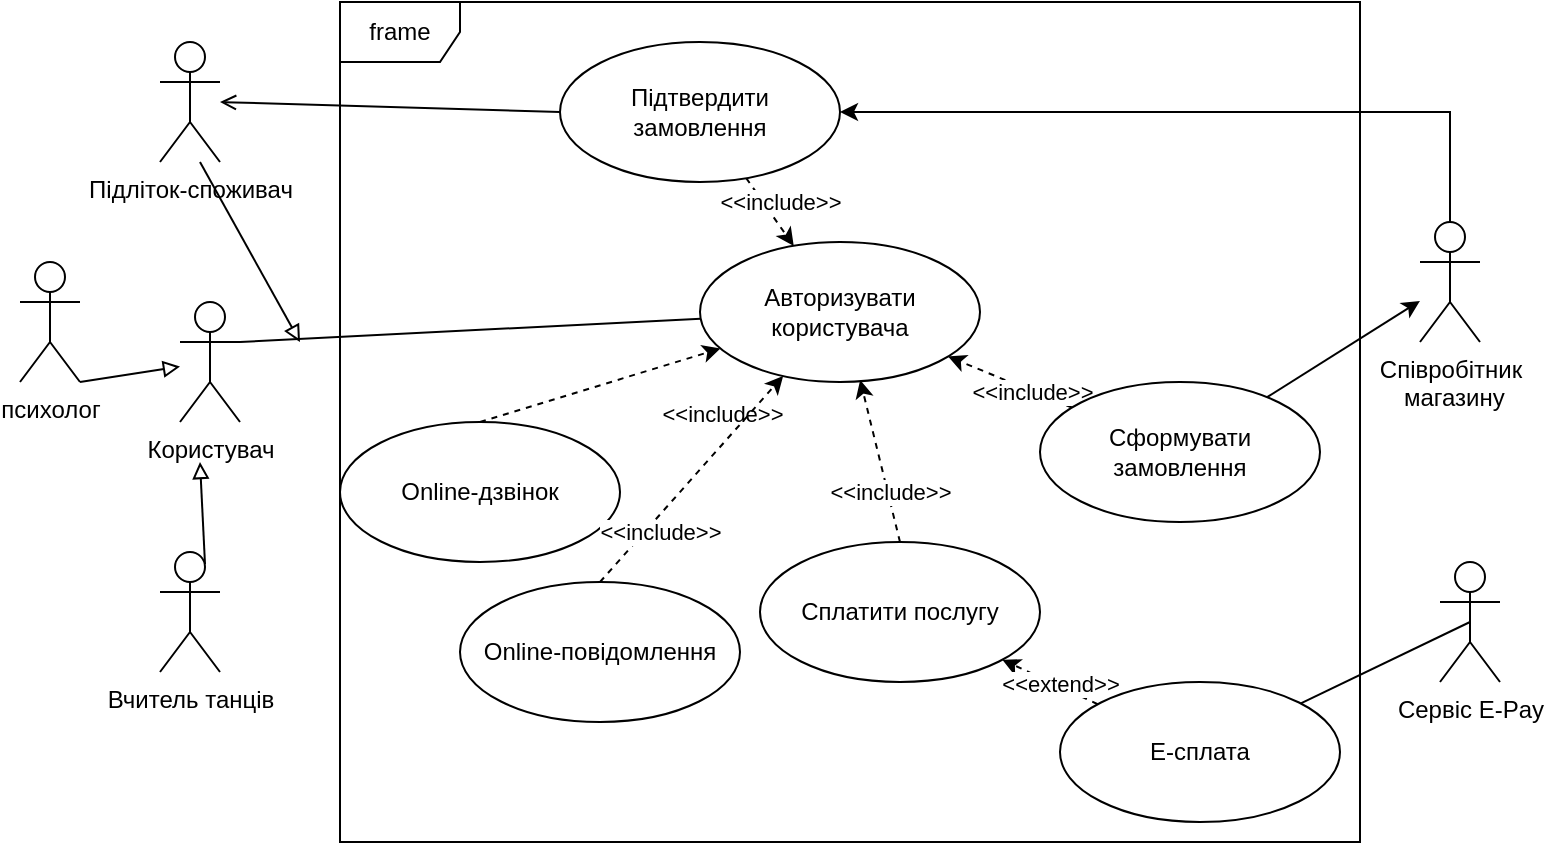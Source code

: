 <mxfile version="20.3.0" type="google"><diagram name="Page-1" id="929967ad-93f9-6ef4-fab6-5d389245f69c"><mxGraphModel dx="989" dy="530" grid="1" gridSize="10" guides="1" tooltips="1" connect="1" arrows="1" fold="1" page="1" pageScale="1.5" pageWidth="1169" pageHeight="826" background="none" math="0" shadow="0"><root><mxCell id="0" style=";html=1;"/><mxCell id="1" style=";html=1;" parent="0"/><mxCell id="KmxMTtSWcAT4llv7oE0G-30" style="edgeStyle=none;rounded=0;orthogonalLoop=1;jettySize=auto;html=1;fontFamily=Helvetica;endArrow=block;endFill=0;" edge="1" parent="1"><mxGeometry relative="1" as="geometry"><mxPoint x="190" y="230" as="targetPoint"/><mxPoint x="140" y="140" as="sourcePoint"/></mxGeometry></mxCell><mxCell id="KmxMTtSWcAT4llv7oE0G-1" value="Підліток-споживач" style="shape=umlActor;verticalLabelPosition=bottom;verticalAlign=top;html=1;outlineConnect=0;" vertex="1" parent="1"><mxGeometry x="120" y="80" width="30" height="60" as="geometry"/></mxCell><mxCell id="KmxMTtSWcAT4llv7oE0G-46" style="edgeStyle=none;rounded=0;orthogonalLoop=1;jettySize=auto;html=1;exitX=1;exitY=1;exitDx=0;exitDy=0;exitPerimeter=0;fontFamily=Helvetica;endArrow=block;endFill=0;" edge="1" parent="1" source="KmxMTtSWcAT4llv7oE0G-3" target="KmxMTtSWcAT4llv7oE0G-8"><mxGeometry relative="1" as="geometry"/></mxCell><mxCell id="KmxMTtSWcAT4llv7oE0G-3" value="психолог" style="shape=umlActor;verticalLabelPosition=bottom;verticalAlign=top;html=1;outlineConnect=0;" vertex="1" parent="1"><mxGeometry x="50" y="190" width="30" height="60" as="geometry"/></mxCell><mxCell id="KmxMTtSWcAT4llv7oE0G-48" style="edgeStyle=orthogonalEdgeStyle;rounded=0;orthogonalLoop=1;jettySize=auto;html=1;exitX=0.5;exitY=0;exitDx=0;exitDy=0;exitPerimeter=0;entryX=1;entryY=0.5;entryDx=0;entryDy=0;fontFamily=Helvetica;endArrow=classic;endFill=1;" edge="1" parent="1" source="KmxMTtSWcAT4llv7oE0G-4" target="KmxMTtSWcAT4llv7oE0G-27"><mxGeometry relative="1" as="geometry"/></mxCell><mxCell id="KmxMTtSWcAT4llv7oE0G-4" value="Співробітник&lt;br&gt;&amp;nbsp;магазину" style="shape=umlActor;verticalLabelPosition=bottom;verticalAlign=top;html=1;outlineConnect=0;" vertex="1" parent="1"><mxGeometry x="750" y="170" width="30" height="60" as="geometry"/></mxCell><mxCell id="KmxMTtSWcAT4llv7oE0G-28" style="rounded=0;orthogonalLoop=1;jettySize=auto;html=1;exitX=1;exitY=0.333;exitDx=0;exitDy=0;exitPerimeter=0;fontFamily=Helvetica;endArrow=none;endFill=0;" edge="1" parent="1" source="KmxMTtSWcAT4llv7oE0G-8" target="KmxMTtSWcAT4llv7oE0G-14"><mxGeometry relative="1" as="geometry"/></mxCell><mxCell id="KmxMTtSWcAT4llv7oE0G-8" value="Користувач" style="shape=umlActor;verticalLabelPosition=bottom;verticalAlign=top;html=1;outlineConnect=0;" vertex="1" parent="1"><mxGeometry x="130" y="210" width="30" height="60" as="geometry"/></mxCell><mxCell id="KmxMTtSWcAT4llv7oE0G-9" value="frame" style="shape=umlFrame;whiteSpace=wrap;html=1;" vertex="1" parent="1"><mxGeometry x="210" y="60" width="510" height="420" as="geometry"/></mxCell><mxCell id="KmxMTtSWcAT4llv7oE0G-14" value="Авторизувати користувача" style="ellipse;whiteSpace=wrap;html=1;" vertex="1" parent="1"><mxGeometry x="390" y="180" width="140" height="70" as="geometry"/></mxCell><mxCell id="KmxMTtSWcAT4llv7oE0G-57" style="edgeStyle=none;rounded=0;orthogonalLoop=1;jettySize=auto;html=1;exitX=0.5;exitY=0;exitDx=0;exitDy=0;entryX=0.572;entryY=0.986;entryDx=0;entryDy=0;entryPerimeter=0;fontFamily=Helvetica;endArrow=classic;endFill=1;dashed=1;" edge="1" parent="1" source="KmxMTtSWcAT4llv7oE0G-20" target="KmxMTtSWcAT4llv7oE0G-14"><mxGeometry relative="1" as="geometry"/></mxCell><mxCell id="KmxMTtSWcAT4llv7oE0G-63" value="&amp;lt;&amp;lt;include&amp;gt;&amp;gt;" style="edgeLabel;html=1;align=center;verticalAlign=middle;resizable=0;points=[];fontFamily=Helvetica;" vertex="1" connectable="0" parent="KmxMTtSWcAT4llv7oE0G-57"><mxGeometry x="-0.371" y="-1" relative="1" as="geometry"><mxPoint as="offset"/></mxGeometry></mxCell><mxCell id="KmxMTtSWcAT4llv7oE0G-20" value="Сплатити послугу" style="ellipse;whiteSpace=wrap;html=1;" vertex="1" parent="1"><mxGeometry x="420" y="330" width="140" height="70" as="geometry"/></mxCell><mxCell id="KmxMTtSWcAT4llv7oE0G-31" style="edgeStyle=none;rounded=0;orthogonalLoop=1;jettySize=auto;html=1;exitX=0.5;exitY=0;exitDx=0;exitDy=0;fontFamily=Helvetica;dashed=1;" edge="1" parent="1" source="KmxMTtSWcAT4llv7oE0G-22" target="KmxMTtSWcAT4llv7oE0G-14"><mxGeometry relative="1" as="geometry"/></mxCell><mxCell id="KmxMTtSWcAT4llv7oE0G-33" value="&amp;lt;&amp;lt;include&amp;gt;&amp;gt;" style="edgeLabel;html=1;align=center;verticalAlign=middle;resizable=0;points=[];fontFamily=Helvetica;" vertex="1" connectable="0" parent="KmxMTtSWcAT4llv7oE0G-31"><mxGeometry x="0.637" y="3" relative="1" as="geometry"><mxPoint x="23" y="29" as="offset"/></mxGeometry></mxCell><mxCell id="KmxMTtSWcAT4llv7oE0G-22" value="Online-дзвінок" style="ellipse;whiteSpace=wrap;html=1;" vertex="1" parent="1"><mxGeometry x="210" y="270" width="140" height="70" as="geometry"/></mxCell><mxCell id="KmxMTtSWcAT4llv7oE0G-58" style="edgeStyle=none;rounded=0;orthogonalLoop=1;jettySize=auto;html=1;dashed=1;fontFamily=Helvetica;endArrow=classic;endFill=1;" edge="1" parent="1" source="KmxMTtSWcAT4llv7oE0G-23" target="KmxMTtSWcAT4llv7oE0G-20"><mxGeometry relative="1" as="geometry"/></mxCell><mxCell id="KmxMTtSWcAT4llv7oE0G-64" value="&amp;lt;&amp;lt;extend&amp;gt;&amp;gt;" style="edgeLabel;html=1;align=center;verticalAlign=middle;resizable=0;points=[];fontFamily=Helvetica;" vertex="1" connectable="0" parent="KmxMTtSWcAT4llv7oE0G-58"><mxGeometry x="-0.501" relative="1" as="geometry"><mxPoint x="-7" y="-5" as="offset"/></mxGeometry></mxCell><mxCell id="KmxMTtSWcAT4llv7oE0G-23" value="E-сплата" style="ellipse;whiteSpace=wrap;html=1;" vertex="1" parent="1"><mxGeometry x="570" y="400" width="140" height="70" as="geometry"/></mxCell><mxCell id="KmxMTtSWcAT4llv7oE0G-53" style="edgeStyle=none;rounded=0;orthogonalLoop=1;jettySize=auto;html=1;dashed=1;fontFamily=Helvetica;endArrow=classic;endFill=1;" edge="1" parent="1" source="KmxMTtSWcAT4llv7oE0G-24" target="KmxMTtSWcAT4llv7oE0G-14"><mxGeometry relative="1" as="geometry"/></mxCell><mxCell id="KmxMTtSWcAT4llv7oE0G-54" value="&amp;lt;&amp;lt;include&amp;gt;&amp;gt;" style="edgeLabel;html=1;align=center;verticalAlign=middle;resizable=0;points=[];fontFamily=Helvetica;" vertex="1" connectable="0" parent="KmxMTtSWcAT4llv7oE0G-53"><mxGeometry x="-0.346" relative="1" as="geometry"><mxPoint as="offset"/></mxGeometry></mxCell><mxCell id="KmxMTtSWcAT4llv7oE0G-55" style="edgeStyle=none;rounded=0;orthogonalLoop=1;jettySize=auto;html=1;fontFamily=Helvetica;endArrow=classic;endFill=1;" edge="1" parent="1" source="KmxMTtSWcAT4llv7oE0G-24" target="KmxMTtSWcAT4llv7oE0G-4"><mxGeometry relative="1" as="geometry"/></mxCell><mxCell id="KmxMTtSWcAT4llv7oE0G-24" value="Cформувати замовлення" style="ellipse;whiteSpace=wrap;html=1;" vertex="1" parent="1"><mxGeometry x="560" y="250" width="140" height="70" as="geometry"/></mxCell><mxCell id="KmxMTtSWcAT4llv7oE0G-32" style="edgeStyle=none;rounded=0;orthogonalLoop=1;jettySize=auto;html=1;exitX=0.5;exitY=0;exitDx=0;exitDy=0;dashed=1;fontFamily=Helvetica;" edge="1" parent="1" source="KmxMTtSWcAT4llv7oE0G-25" target="KmxMTtSWcAT4llv7oE0G-14"><mxGeometry relative="1" as="geometry"/></mxCell><mxCell id="KmxMTtSWcAT4llv7oE0G-34" value="&amp;lt;&amp;lt;include&amp;gt;&amp;gt;" style="edgeLabel;html=1;align=center;verticalAlign=middle;resizable=0;points=[];fontFamily=Helvetica;" vertex="1" connectable="0" parent="KmxMTtSWcAT4llv7oE0G-32"><mxGeometry x="-0.325" y="-1" relative="1" as="geometry"><mxPoint x="-2" y="9" as="offset"/></mxGeometry></mxCell><mxCell id="KmxMTtSWcAT4llv7oE0G-25" value="Online-повідомлення" style="ellipse;whiteSpace=wrap;html=1;" vertex="1" parent="1"><mxGeometry x="270" y="350" width="140" height="70" as="geometry"/></mxCell><mxCell id="KmxMTtSWcAT4llv7oE0G-44" style="edgeStyle=none;rounded=0;orthogonalLoop=1;jettySize=auto;html=1;exitX=0;exitY=0.5;exitDx=0;exitDy=0;fontFamily=Helvetica;endArrow=open;endFill=0;" edge="1" parent="1" source="KmxMTtSWcAT4llv7oE0G-27"><mxGeometry relative="1" as="geometry"><mxPoint x="150" y="110" as="targetPoint"/></mxGeometry></mxCell><mxCell id="KmxMTtSWcAT4llv7oE0G-52" style="edgeStyle=none;rounded=0;orthogonalLoop=1;jettySize=auto;html=1;dashed=1;fontFamily=Helvetica;endArrow=classic;endFill=1;" edge="1" parent="1" source="KmxMTtSWcAT4llv7oE0G-27" target="KmxMTtSWcAT4llv7oE0G-14"><mxGeometry relative="1" as="geometry"/></mxCell><mxCell id="KmxMTtSWcAT4llv7oE0G-27" value="Підтвердити замовлення" style="ellipse;whiteSpace=wrap;html=1;" vertex="1" parent="1"><mxGeometry x="320" y="80" width="140" height="70" as="geometry"/></mxCell><mxCell id="KmxMTtSWcAT4llv7oE0G-45" style="edgeStyle=none;rounded=0;orthogonalLoop=1;jettySize=auto;html=1;exitX=0.75;exitY=0.1;exitDx=0;exitDy=0;exitPerimeter=0;fontFamily=Helvetica;endArrow=block;endFill=0;" edge="1" parent="1" source="KmxMTtSWcAT4llv7oE0G-37"><mxGeometry relative="1" as="geometry"><mxPoint x="140" y="290" as="targetPoint"/></mxGeometry></mxCell><mxCell id="KmxMTtSWcAT4llv7oE0G-37" value="Вчитель танців" style="shape=umlActor;verticalLabelPosition=bottom;verticalAlign=top;html=1;outlineConnect=0;sketch=0;fontFamily=Helvetica;" vertex="1" parent="1"><mxGeometry x="120" y="335" width="30" height="60" as="geometry"/></mxCell><mxCell id="KmxMTtSWcAT4llv7oE0G-50" value="&amp;lt;&amp;lt;include&amp;gt;&amp;gt;" style="edgeLabel;html=1;align=center;verticalAlign=middle;resizable=0;points=[];fontFamily=Helvetica;" vertex="1" connectable="0" parent="1"><mxGeometry x="430.002" y="159.996" as="geometry"/></mxCell><mxCell id="KmxMTtSWcAT4llv7oE0G-62" style="edgeStyle=none;rounded=0;orthogonalLoop=1;jettySize=auto;html=1;exitX=0.5;exitY=0.5;exitDx=0;exitDy=0;exitPerimeter=0;fontFamily=Helvetica;endArrow=none;endFill=0;" edge="1" parent="1" source="KmxMTtSWcAT4llv7oE0G-60" target="KmxMTtSWcAT4llv7oE0G-23"><mxGeometry relative="1" as="geometry"/></mxCell><mxCell id="KmxMTtSWcAT4llv7oE0G-60" value="Сервіс Е-Pay" style="shape=umlActor;verticalLabelPosition=bottom;verticalAlign=top;html=1;outlineConnect=0;" vertex="1" parent="1"><mxGeometry x="760" y="340" width="30" height="60" as="geometry"/></mxCell></root></mxGraphModel></diagram></mxfile>